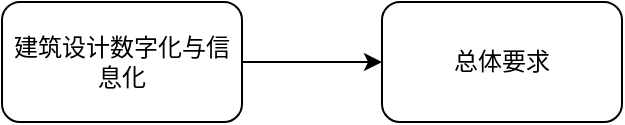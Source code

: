 <mxfile version="23.1.7" type="github">
  <diagram name="第 1 页" id="Farywq133jAkmJhaP7cw">
    <mxGraphModel dx="1434" dy="774" grid="1" gridSize="10" guides="1" tooltips="1" connect="1" arrows="1" fold="1" page="1" pageScale="1" pageWidth="1169" pageHeight="827" math="0" shadow="0">
      <root>
        <mxCell id="0" />
        <mxCell id="1" parent="0" />
        <mxCell id="9B7ypN3GQHfcQZD_DzmT-3" style="edgeStyle=orthogonalEdgeStyle;rounded=0;orthogonalLoop=1;jettySize=auto;html=1;" edge="1" parent="1" source="9B7ypN3GQHfcQZD_DzmT-1" target="9B7ypN3GQHfcQZD_DzmT-2">
          <mxGeometry relative="1" as="geometry" />
        </mxCell>
        <mxCell id="9B7ypN3GQHfcQZD_DzmT-1" value="建筑设计数字化与信息化" style="rounded=1;whiteSpace=wrap;html=1;" vertex="1" parent="1">
          <mxGeometry x="240" y="240" width="120" height="60" as="geometry" />
        </mxCell>
        <mxCell id="9B7ypN3GQHfcQZD_DzmT-2" value="总体要求" style="rounded=1;whiteSpace=wrap;html=1;" vertex="1" parent="1">
          <mxGeometry x="430" y="240" width="120" height="60" as="geometry" />
        </mxCell>
      </root>
    </mxGraphModel>
  </diagram>
</mxfile>
